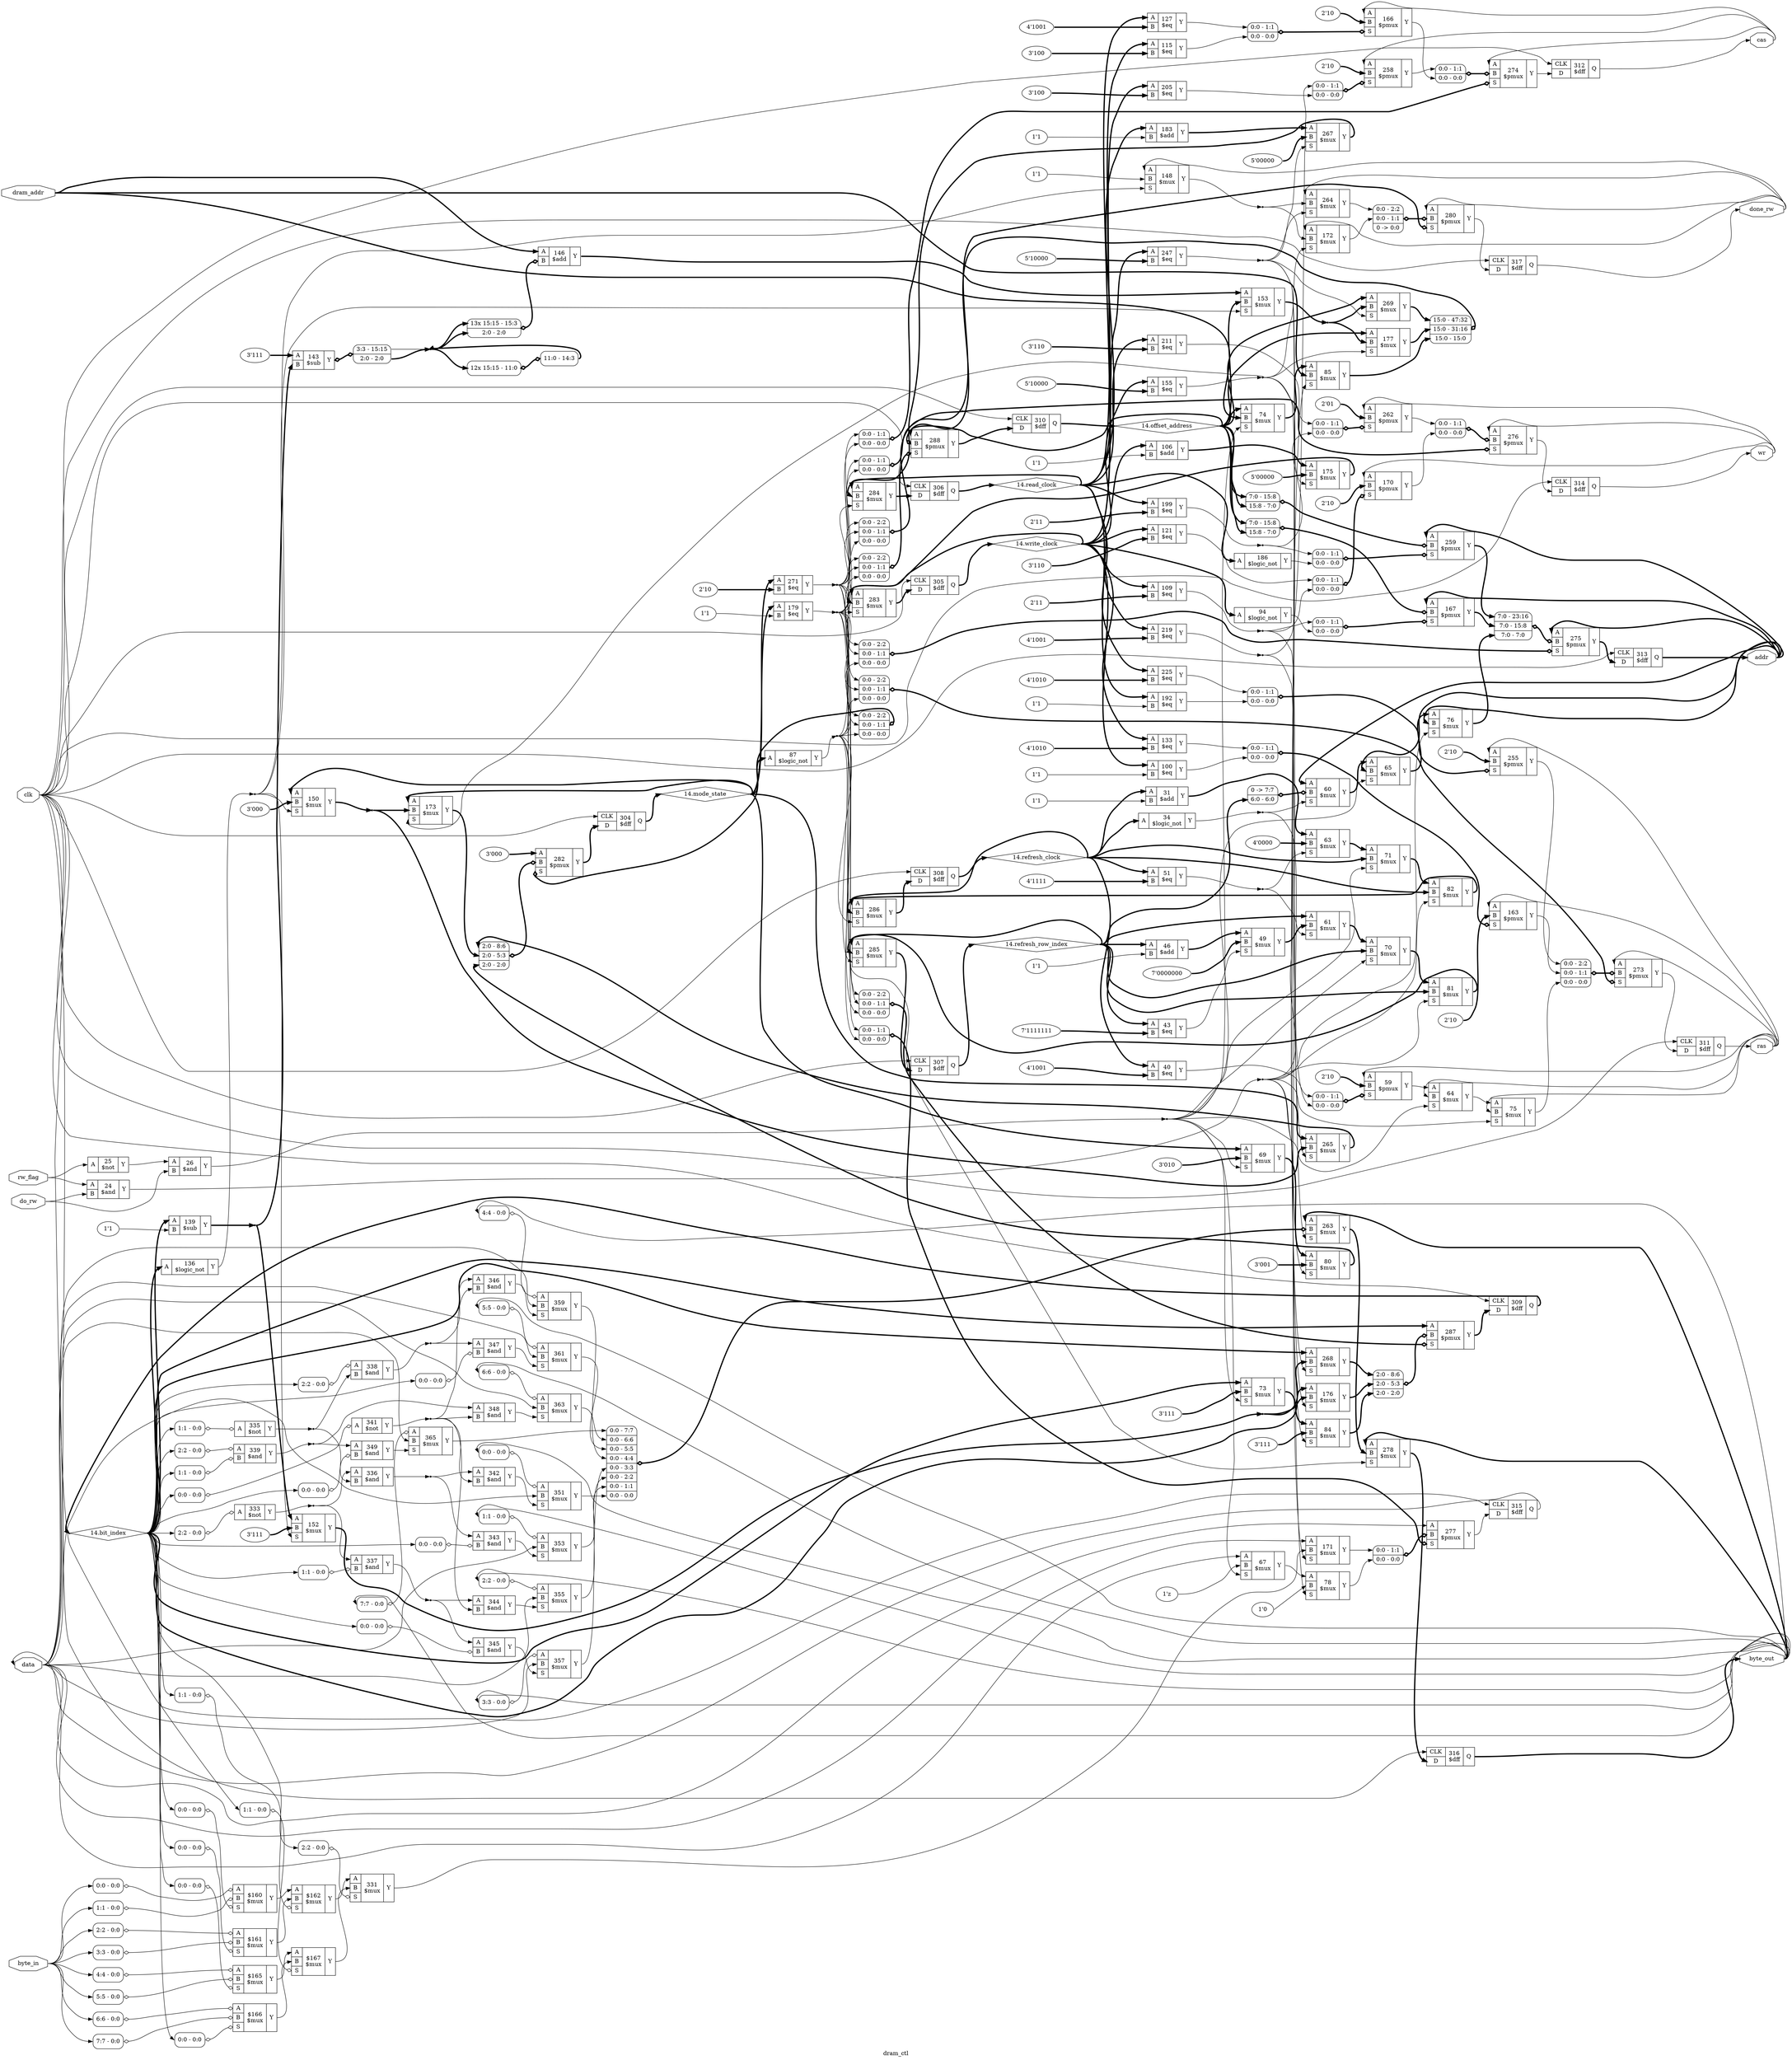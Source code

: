 digraph "dram_ctl" {
label="dram_ctl";
rankdir="LR";
remincross=true;
n124 [ shape=diamond, label="14.bit_index", color="black", fontcolor="black" ];
n125 [ shape=diamond, label="14.mode_state", color="black", fontcolor="black" ];
n126 [ shape=diamond, label="14.offset_address", color="black", fontcolor="black" ];
n127 [ shape=diamond, label="14.read_clock", color="black", fontcolor="black" ];
n128 [ shape=diamond, label="14.refresh_clock", color="black", fontcolor="black" ];
n129 [ shape=diamond, label="14.refresh_row_index", color="black", fontcolor="black" ];
n130 [ shape=diamond, label="14.write_clock", color="black", fontcolor="black" ];
n131 [ shape=octagon, label="addr", color="black", fontcolor="black" ];
n132 [ shape=octagon, label="byte_in", color="black", fontcolor="black" ];
n133 [ shape=octagon, label="byte_out", color="black", fontcolor="black" ];
n134 [ shape=octagon, label="cas", color="black", fontcolor="black" ];
n135 [ shape=octagon, label="clk", color="black", fontcolor="black" ];
n136 [ shape=octagon, label="data", color="black", fontcolor="black" ];
n137 [ shape=octagon, label="do_rw", color="black", fontcolor="black" ];
n138 [ shape=octagon, label="done_rw", color="black", fontcolor="black" ];
n139 [ shape=octagon, label="dram_addr", color="black", fontcolor="black" ];
n140 [ shape=octagon, label="ras", color="black", fontcolor="black" ];
n141 [ shape=octagon, label="rw_flag", color="black", fontcolor="black" ];
n142 [ shape=octagon, label="wr", color="black", fontcolor="black" ];
{ rank="source"; n132; n135; n136; n137; n139; n141;}
{ rank="sink"; n131; n133; n134; n138; n140; n142;}
c147 [ shape=record, label="{{<p143> A|<p144> B|<p145> S}|$160\n$mux|{<p146> Y}}",  ];
x0 [ shape=record, style=rounded, label="<s0> 0:0 - 0:0 ", color="black", fontcolor="black" ];
x0:e -> c147:p143:w [arrowhead=odiamond, arrowtail=odiamond, dir=both, color="black", fontcolor="black", label=""];
x1 [ shape=record, style=rounded, label="<s0> 1:1 - 0:0 ", color="black", fontcolor="black" ];
x1:e -> c147:p144:w [arrowhead=odiamond, arrowtail=odiamond, dir=both, color="black", fontcolor="black", label=""];
x2 [ shape=record, style=rounded, label="<s0> 0:0 - 0:0 ", color="black", fontcolor="black" ];
x2:e -> c147:p145:w [arrowhead=odiamond, arrowtail=odiamond, dir=both, color="black", fontcolor="black", label=""];
c148 [ shape=record, label="{{<p143> A|<p144> B|<p145> S}|$165\n$mux|{<p146> Y}}",  ];
x3 [ shape=record, style=rounded, label="<s0> 4:4 - 0:0 ", color="black", fontcolor="black" ];
x3:e -> c148:p143:w [arrowhead=odiamond, arrowtail=odiamond, dir=both, color="black", fontcolor="black", label=""];
x4 [ shape=record, style=rounded, label="<s0> 5:5 - 0:0 ", color="black", fontcolor="black" ];
x4:e -> c148:p144:w [arrowhead=odiamond, arrowtail=odiamond, dir=both, color="black", fontcolor="black", label=""];
x5 [ shape=record, style=rounded, label="<s0> 0:0 - 0:0 ", color="black", fontcolor="black" ];
x5:e -> c148:p145:w [arrowhead=odiamond, arrowtail=odiamond, dir=both, color="black", fontcolor="black", label=""];
c149 [ shape=record, label="{{<p143> A|<p144> B|<p145> S}|$161\n$mux|{<p146> Y}}",  ];
x6 [ shape=record, style=rounded, label="<s0> 2:2 - 0:0 ", color="black", fontcolor="black" ];
x6:e -> c149:p143:w [arrowhead=odiamond, arrowtail=odiamond, dir=both, color="black", fontcolor="black", label=""];
x7 [ shape=record, style=rounded, label="<s0> 3:3 - 0:0 ", color="black", fontcolor="black" ];
x7:e -> c149:p144:w [arrowhead=odiamond, arrowtail=odiamond, dir=both, color="black", fontcolor="black", label=""];
x8 [ shape=record, style=rounded, label="<s0> 0:0 - 0:0 ", color="black", fontcolor="black" ];
x8:e -> c149:p145:w [arrowhead=odiamond, arrowtail=odiamond, dir=both, color="black", fontcolor="black", label=""];
c150 [ shape=record, label="{{<p143> A|<p144> B|<p145> S}|$166\n$mux|{<p146> Y}}",  ];
x9 [ shape=record, style=rounded, label="<s0> 6:6 - 0:0 ", color="black", fontcolor="black" ];
x9:e -> c150:p143:w [arrowhead=odiamond, arrowtail=odiamond, dir=both, color="black", fontcolor="black", label=""];
x10 [ shape=record, style=rounded, label="<s0> 7:7 - 0:0 ", color="black", fontcolor="black" ];
x10:e -> c150:p144:w [arrowhead=odiamond, arrowtail=odiamond, dir=both, color="black", fontcolor="black", label=""];
x11 [ shape=record, style=rounded, label="<s0> 0:0 - 0:0 ", color="black", fontcolor="black" ];
x11:e -> c150:p145:w [arrowhead=odiamond, arrowtail=odiamond, dir=both, color="black", fontcolor="black", label=""];
c151 [ shape=record, label="{{<p143> A|<p144> B|<p145> S}|$162\n$mux|{<p146> Y}}",  ];
x12 [ shape=record, style=rounded, label="<s0> 1:1 - 0:0 ", color="black", fontcolor="black" ];
x12:e -> c151:p145:w [arrowhead=odiamond, arrowtail=odiamond, dir=both, color="black", fontcolor="black", label=""];
c152 [ shape=record, label="{{<p143> A|<p144> B|<p145> S}|$167\n$mux|{<p146> Y}}",  ];
x13 [ shape=record, style=rounded, label="<s0> 1:1 - 0:0 ", color="black", fontcolor="black" ];
x13:e -> c152:p145:w [arrowhead=odiamond, arrowtail=odiamond, dir=both, color="black", fontcolor="black", label=""];
v14 [ label="1'1" ];
c153 [ shape=record, label="{{<p143> A|<p144> B}|100\n$eq|{<p146> Y}}",  ];
v15 [ label="1'1" ];
c154 [ shape=record, label="{{<p143> A|<p144> B}|106\n$add|{<p146> Y}}",  ];
v16 [ label="2'11" ];
c155 [ shape=record, label="{{<p143> A|<p144> B}|109\n$eq|{<p146> Y}}",  ];
v17 [ label="3'100" ];
c156 [ shape=record, label="{{<p143> A|<p144> B}|115\n$eq|{<p146> Y}}",  ];
v18 [ label="3'110" ];
c157 [ shape=record, label="{{<p143> A|<p144> B}|121\n$eq|{<p146> Y}}",  ];
v19 [ label="4'1001" ];
c158 [ shape=record, label="{{<p143> A|<p144> B}|127\n$eq|{<p146> Y}}",  ];
v20 [ label="4'1010" ];
c159 [ shape=record, label="{{<p143> A|<p144> B}|133\n$eq|{<p146> Y}}",  ];
c160 [ shape=record, label="{{<p143> A}|136\n$logic_not|{<p146> Y}}",  ];
v21 [ label="1'1" ];
c161 [ shape=record, label="{{<p143> A|<p144> B}|139\n$sub|{<p146> Y}}",  ];
v22 [ label="3'111" ];
c162 [ shape=record, label="{{<p143> A|<p144> B}|143\n$sub|{<p146> Y}}",  ];
x23 [ shape=record, style=rounded, label="<s1> 3:3 - 15:15 |<s0> 2:0 - 2:0 ", color="black", fontcolor="black" ];
c162:p146:e -> x23:w [arrowhead=odiamond, arrowtail=odiamond, dir=both, color="black", fontcolor="black", style="setlinewidth(3)", label=""];
c163 [ shape=record, label="{{<p143> A|<p144> B}|146\n$add|{<p146> Y}}",  ];
x24 [ shape=record, style=rounded, label="<s13> 13x 15:15 - 15:3 |<s0> 2:0 - 2:0 ", color="black", fontcolor="black" ];
x24:e -> c163:p144:w [arrowhead=odiamond, arrowtail=odiamond, dir=both, color="black", fontcolor="black", style="setlinewidth(3)", label=""];
v25 [ label="1'1" ];
c164 [ shape=record, label="{{<p143> A|<p144> B|<p145> S}|148\n$mux|{<p146> Y}}",  ];
v26 [ label="3'000" ];
c165 [ shape=record, label="{{<p143> A|<p144> B|<p145> S}|150\n$mux|{<p146> Y}}",  ];
v27 [ label="3'111" ];
c166 [ shape=record, label="{{<p143> A|<p144> B|<p145> S}|152\n$mux|{<p146> Y}}",  ];
c167 [ shape=record, label="{{<p143> A|<p144> B|<p145> S}|153\n$mux|{<p146> Y}}",  ];
v28 [ label="5'10000" ];
c168 [ shape=record, label="{{<p143> A|<p144> B}|155\n$eq|{<p146> Y}}",  ];
v29 [ label="2'10" ];
c169 [ shape=record, label="{{<p143> A|<p144> B|<p145> S}|163\n$pmux|{<p146> Y}}",  ];
x30 [ shape=record, style=rounded, label="<s1> 0:0 - 1:1 |<s0> 0:0 - 0:0 ", color="black", fontcolor="black" ];
x30:e -> c169:p145:w [arrowhead=odiamond, arrowtail=odiamond, dir=both, color="black", fontcolor="black", style="setlinewidth(3)", label=""];
v31 [ label="2'10" ];
c170 [ shape=record, label="{{<p143> A|<p144> B|<p145> S}|166\n$pmux|{<p146> Y}}",  ];
x32 [ shape=record, style=rounded, label="<s1> 0:0 - 1:1 |<s0> 0:0 - 0:0 ", color="black", fontcolor="black" ];
x32:e -> c170:p145:w [arrowhead=odiamond, arrowtail=odiamond, dir=both, color="black", fontcolor="black", style="setlinewidth(3)", label=""];
c171 [ shape=record, label="{{<p143> A|<p144> B|<p145> S}|167\n$pmux|{<p146> Y}}",  ];
x33 [ shape=record, style=rounded, label="<s1> 7:0 - 15:8 |<s0> 15:8 - 7:0 ", color="black", fontcolor="black" ];
x33:e -> c171:p144:w [arrowhead=odiamond, arrowtail=odiamond, dir=both, color="black", fontcolor="black", style="setlinewidth(3)", label=""];
x34 [ shape=record, style=rounded, label="<s1> 0:0 - 1:1 |<s0> 0:0 - 0:0 ", color="black", fontcolor="black" ];
x34:e -> c171:p145:w [arrowhead=odiamond, arrowtail=odiamond, dir=both, color="black", fontcolor="black", style="setlinewidth(3)", label=""];
v35 [ label="2'10" ];
c172 [ shape=record, label="{{<p143> A|<p144> B|<p145> S}|170\n$pmux|{<p146> Y}}",  ];
x36 [ shape=record, style=rounded, label="<s1> 0:0 - 1:1 |<s0> 0:0 - 0:0 ", color="black", fontcolor="black" ];
x36:e -> c172:p145:w [arrowhead=odiamond, arrowtail=odiamond, dir=both, color="black", fontcolor="black", style="setlinewidth(3)", label=""];
c173 [ shape=record, label="{{<p143> A|<p144> B|<p145> S}|171\n$mux|{<p146> Y}}",  ];
c174 [ shape=record, label="{{<p143> A|<p144> B|<p145> S}|172\n$mux|{<p146> Y}}",  ];
c175 [ shape=record, label="{{<p143> A|<p144> B|<p145> S}|173\n$mux|{<p146> Y}}",  ];
v37 [ label="5'00000" ];
c176 [ shape=record, label="{{<p143> A|<p144> B|<p145> S}|175\n$mux|{<p146> Y}}",  ];
c177 [ shape=record, label="{{<p143> A|<p144> B|<p145> S}|176\n$mux|{<p146> Y}}",  ];
c178 [ shape=record, label="{{<p143> A|<p144> B|<p145> S}|177\n$mux|{<p146> Y}}",  ];
v38 [ label="1'1" ];
c179 [ shape=record, label="{{<p143> A|<p144> B}|179\n$eq|{<p146> Y}}",  ];
v39 [ label="1'1" ];
c180 [ shape=record, label="{{<p143> A|<p144> B}|183\n$add|{<p146> Y}}",  ];
c181 [ shape=record, label="{{<p143> A}|186\n$logic_not|{<p146> Y}}",  ];
v40 [ label="1'1" ];
c182 [ shape=record, label="{{<p143> A|<p144> B}|192\n$eq|{<p146> Y}}",  ];
v41 [ label="2'11" ];
c183 [ shape=record, label="{{<p143> A|<p144> B}|199\n$eq|{<p146> Y}}",  ];
v42 [ label="3'100" ];
c184 [ shape=record, label="{{<p143> A|<p144> B}|205\n$eq|{<p146> Y}}",  ];
v43 [ label="3'110" ];
c185 [ shape=record, label="{{<p143> A|<p144> B}|211\n$eq|{<p146> Y}}",  ];
v44 [ label="4'1001" ];
c186 [ shape=record, label="{{<p143> A|<p144> B}|219\n$eq|{<p146> Y}}",  ];
v45 [ label="4'1010" ];
c187 [ shape=record, label="{{<p143> A|<p144> B}|225\n$eq|{<p146> Y}}",  ];
c188 [ shape=record, label="{{<p143> A|<p144> B}|24\n$and|{<p146> Y}}",  ];
v46 [ label="5'10000" ];
c189 [ shape=record, label="{{<p143> A|<p144> B}|247\n$eq|{<p146> Y}}",  ];
c190 [ shape=record, label="{{<p143> A}|25\n$not|{<p146> Y}}",  ];
v47 [ label="2'10" ];
c191 [ shape=record, label="{{<p143> A|<p144> B|<p145> S}|255\n$pmux|{<p146> Y}}",  ];
x48 [ shape=record, style=rounded, label="<s1> 0:0 - 1:1 |<s0> 0:0 - 0:0 ", color="black", fontcolor="black" ];
x48:e -> c191:p145:w [arrowhead=odiamond, arrowtail=odiamond, dir=both, color="black", fontcolor="black", style="setlinewidth(3)", label=""];
v49 [ label="2'10" ];
c192 [ shape=record, label="{{<p143> A|<p144> B|<p145> S}|258\n$pmux|{<p146> Y}}",  ];
x50 [ shape=record, style=rounded, label="<s1> 0:0 - 1:1 |<s0> 0:0 - 0:0 ", color="black", fontcolor="black" ];
x50:e -> c192:p145:w [arrowhead=odiamond, arrowtail=odiamond, dir=both, color="black", fontcolor="black", style="setlinewidth(3)", label=""];
c193 [ shape=record, label="{{<p143> A|<p144> B|<p145> S}|259\n$pmux|{<p146> Y}}",  ];
x51 [ shape=record, style=rounded, label="<s1> 7:0 - 15:8 |<s0> 15:8 - 7:0 ", color="black", fontcolor="black" ];
x51:e -> c193:p144:w [arrowhead=odiamond, arrowtail=odiamond, dir=both, color="black", fontcolor="black", style="setlinewidth(3)", label=""];
x52 [ shape=record, style=rounded, label="<s1> 0:0 - 1:1 |<s0> 0:0 - 0:0 ", color="black", fontcolor="black" ];
x52:e -> c193:p145:w [arrowhead=odiamond, arrowtail=odiamond, dir=both, color="black", fontcolor="black", style="setlinewidth(3)", label=""];
c194 [ shape=record, label="{{<p143> A|<p144> B}|26\n$and|{<p146> Y}}",  ];
v53 [ label="2'01" ];
c195 [ shape=record, label="{{<p143> A|<p144> B|<p145> S}|262\n$pmux|{<p146> Y}}",  ];
x54 [ shape=record, style=rounded, label="<s1> 0:0 - 1:1 |<s0> 0:0 - 0:0 ", color="black", fontcolor="black" ];
x54:e -> c195:p145:w [arrowhead=odiamond, arrowtail=odiamond, dir=both, color="black", fontcolor="black", style="setlinewidth(3)", label=""];
c196 [ shape=record, label="{{<p143> A|<p144> B|<p145> S}|263\n$mux|{<p146> Y}}",  ];
x55 [ shape=record, style=rounded, label="<s7> 0:0 - 7:7 |<s6> 0:0 - 6:6 |<s5> 0:0 - 5:5 |<s4> 0:0 - 4:4 |<s3> 0:0 - 3:3 |<s2> 0:0 - 2:2 |<s1> 0:0 - 1:1 |<s0> 0:0 - 0:0 ", color="black", fontcolor="black" ];
x55:e -> c196:p144:w [arrowhead=odiamond, arrowtail=odiamond, dir=both, color="black", fontcolor="black", style="setlinewidth(3)", label=""];
c197 [ shape=record, label="{{<p143> A|<p144> B|<p145> S}|264\n$mux|{<p146> Y}}",  ];
c198 [ shape=record, label="{{<p143> A|<p144> B|<p145> S}|265\n$mux|{<p146> Y}}",  ];
v56 [ label="5'00000" ];
c199 [ shape=record, label="{{<p143> A|<p144> B|<p145> S}|267\n$mux|{<p146> Y}}",  ];
c200 [ shape=record, label="{{<p143> A|<p144> B|<p145> S}|268\n$mux|{<p146> Y}}",  ];
c201 [ shape=record, label="{{<p143> A|<p144> B|<p145> S}|269\n$mux|{<p146> Y}}",  ];
v57 [ label="2'10" ];
c202 [ shape=record, label="{{<p143> A|<p144> B}|271\n$eq|{<p146> Y}}",  ];
c203 [ shape=record, label="{{<p143> A|<p144> B|<p145> S}|273\n$pmux|{<p146> Y}}",  ];
x58 [ shape=record, style=rounded, label="<s2> 0:0 - 2:2 |<s1> 0:0 - 1:1 |<s0> 0:0 - 0:0 ", color="black", fontcolor="black" ];
x58:e -> c203:p144:w [arrowhead=odiamond, arrowtail=odiamond, dir=both, color="black", fontcolor="black", style="setlinewidth(3)", label=""];
x59 [ shape=record, style=rounded, label="<s2> 0:0 - 2:2 |<s1> 0:0 - 1:1 |<s0> 0:0 - 0:0 ", color="black", fontcolor="black" ];
x59:e -> c203:p145:w [arrowhead=odiamond, arrowtail=odiamond, dir=both, color="black", fontcolor="black", style="setlinewidth(3)", label=""];
c204 [ shape=record, label="{{<p143> A|<p144> B|<p145> S}|274\n$pmux|{<p146> Y}}",  ];
x60 [ shape=record, style=rounded, label="<s1> 0:0 - 1:1 |<s0> 0:0 - 0:0 ", color="black", fontcolor="black" ];
x60:e -> c204:p144:w [arrowhead=odiamond, arrowtail=odiamond, dir=both, color="black", fontcolor="black", style="setlinewidth(3)", label=""];
x61 [ shape=record, style=rounded, label="<s1> 0:0 - 1:1 |<s0> 0:0 - 0:0 ", color="black", fontcolor="black" ];
x61:e -> c204:p145:w [arrowhead=odiamond, arrowtail=odiamond, dir=both, color="black", fontcolor="black", style="setlinewidth(3)", label=""];
c205 [ shape=record, label="{{<p143> A|<p144> B|<p145> S}|275\n$pmux|{<p146> Y}}",  ];
x62 [ shape=record, style=rounded, label="<s2> 7:0 - 23:16 |<s1> 7:0 - 15:8 |<s0> 7:0 - 7:0 ", color="black", fontcolor="black" ];
x62:e -> c205:p144:w [arrowhead=odiamond, arrowtail=odiamond, dir=both, color="black", fontcolor="black", style="setlinewidth(3)", label=""];
x63 [ shape=record, style=rounded, label="<s2> 0:0 - 2:2 |<s1> 0:0 - 1:1 |<s0> 0:0 - 0:0 ", color="black", fontcolor="black" ];
x63:e -> c205:p145:w [arrowhead=odiamond, arrowtail=odiamond, dir=both, color="black", fontcolor="black", style="setlinewidth(3)", label=""];
c206 [ shape=record, label="{{<p143> A|<p144> B|<p145> S}|276\n$pmux|{<p146> Y}}",  ];
x64 [ shape=record, style=rounded, label="<s1> 0:0 - 1:1 |<s0> 0:0 - 0:0 ", color="black", fontcolor="black" ];
x64:e -> c206:p144:w [arrowhead=odiamond, arrowtail=odiamond, dir=both, color="black", fontcolor="black", style="setlinewidth(3)", label=""];
x65 [ shape=record, style=rounded, label="<s1> 0:0 - 1:1 |<s0> 0:0 - 0:0 ", color="black", fontcolor="black" ];
x65:e -> c206:p145:w [arrowhead=odiamond, arrowtail=odiamond, dir=both, color="black", fontcolor="black", style="setlinewidth(3)", label=""];
c207 [ shape=record, label="{{<p143> A|<p144> B|<p145> S}|277\n$pmux|{<p146> Y}}",  ];
x66 [ shape=record, style=rounded, label="<s1> 0:0 - 1:1 |<s0> 0:0 - 0:0 ", color="black", fontcolor="black" ];
x66:e -> c207:p144:w [arrowhead=odiamond, arrowtail=odiamond, dir=both, color="black", fontcolor="black", style="setlinewidth(3)", label=""];
x67 [ shape=record, style=rounded, label="<s1> 0:0 - 1:1 |<s0> 0:0 - 0:0 ", color="black", fontcolor="black" ];
x67:e -> c207:p145:w [arrowhead=odiamond, arrowtail=odiamond, dir=both, color="black", fontcolor="black", style="setlinewidth(3)", label=""];
c208 [ shape=record, label="{{<p143> A|<p144> B|<p145> S}|278\n$mux|{<p146> Y}}",  ];
c209 [ shape=record, label="{{<p143> A|<p144> B|<p145> S}|280\n$pmux|{<p146> Y}}",  ];
x68 [ shape=record, style=rounded, label="<s2> 0:0 - 2:2 |<s1> 0:0 - 1:1 |0 -&gt; 0:0 ", color="black", fontcolor="black" ];
x68:e -> c209:p144:w [arrowhead=odiamond, arrowtail=odiamond, dir=both, color="black", fontcolor="black", style="setlinewidth(3)", label=""];
x69 [ shape=record, style=rounded, label="<s2> 0:0 - 2:2 |<s1> 0:0 - 1:1 |<s0> 0:0 - 0:0 ", color="black", fontcolor="black" ];
x69:e -> c209:p145:w [arrowhead=odiamond, arrowtail=odiamond, dir=both, color="black", fontcolor="black", style="setlinewidth(3)", label=""];
v70 [ label="3'000" ];
c210 [ shape=record, label="{{<p143> A|<p144> B|<p145> S}|282\n$pmux|{<p146> Y}}",  ];
x71 [ shape=record, style=rounded, label="<s2> 2:0 - 8:6 |<s1> 2:0 - 5:3 |<s0> 2:0 - 2:0 ", color="black", fontcolor="black" ];
x71:e -> c210:p144:w [arrowhead=odiamond, arrowtail=odiamond, dir=both, color="black", fontcolor="black", style="setlinewidth(3)", label=""];
x72 [ shape=record, style=rounded, label="<s2> 0:0 - 2:2 |<s1> 0:0 - 1:1 |<s0> 0:0 - 0:0 ", color="black", fontcolor="black" ];
x72:e -> c210:p145:w [arrowhead=odiamond, arrowtail=odiamond, dir=both, color="black", fontcolor="black", style="setlinewidth(3)", label=""];
c211 [ shape=record, label="{{<p143> A|<p144> B|<p145> S}|283\n$mux|{<p146> Y}}",  ];
c212 [ shape=record, label="{{<p143> A|<p144> B|<p145> S}|284\n$mux|{<p146> Y}}",  ];
c213 [ shape=record, label="{{<p143> A|<p144> B|<p145> S}|285\n$mux|{<p146> Y}}",  ];
c214 [ shape=record, label="{{<p143> A|<p144> B|<p145> S}|286\n$mux|{<p146> Y}}",  ];
c215 [ shape=record, label="{{<p143> A|<p144> B|<p145> S}|287\n$pmux|{<p146> Y}}",  ];
x73 [ shape=record, style=rounded, label="<s2> 2:0 - 8:6 |<s1> 2:0 - 5:3 |<s0> 2:0 - 2:0 ", color="black", fontcolor="black" ];
x73:e -> c215:p144:w [arrowhead=odiamond, arrowtail=odiamond, dir=both, color="black", fontcolor="black", style="setlinewidth(3)", label=""];
x74 [ shape=record, style=rounded, label="<s2> 0:0 - 2:2 |<s1> 0:0 - 1:1 |<s0> 0:0 - 0:0 ", color="black", fontcolor="black" ];
x74:e -> c215:p145:w [arrowhead=odiamond, arrowtail=odiamond, dir=both, color="black", fontcolor="black", style="setlinewidth(3)", label=""];
c216 [ shape=record, label="{{<p143> A|<p144> B|<p145> S}|288\n$pmux|{<p146> Y}}",  ];
x75 [ shape=record, style=rounded, label="<s2> 15:0 - 47:32 |<s1> 15:0 - 31:16 |<s0> 15:0 - 15:0 ", color="black", fontcolor="black" ];
x75:e -> c216:p144:w [arrowhead=odiamond, arrowtail=odiamond, dir=both, color="black", fontcolor="black", style="setlinewidth(3)", label=""];
x76 [ shape=record, style=rounded, label="<s2> 0:0 - 2:2 |<s1> 0:0 - 1:1 |<s0> 0:0 - 0:0 ", color="black", fontcolor="black" ];
x76:e -> c216:p145:w [arrowhead=odiamond, arrowtail=odiamond, dir=both, color="black", fontcolor="black", style="setlinewidth(3)", label=""];
c220 [ shape=record, label="{{<p217> CLK|<p218> D}|304\n$dff|{<p219> Q}}",  ];
c221 [ shape=record, label="{{<p217> CLK|<p218> D}|305\n$dff|{<p219> Q}}",  ];
c222 [ shape=record, label="{{<p217> CLK|<p218> D}|306\n$dff|{<p219> Q}}",  ];
c223 [ shape=record, label="{{<p217> CLK|<p218> D}|307\n$dff|{<p219> Q}}",  ];
c224 [ shape=record, label="{{<p217> CLK|<p218> D}|308\n$dff|{<p219> Q}}",  ];
c225 [ shape=record, label="{{<p217> CLK|<p218> D}|309\n$dff|{<p219> Q}}",  ];
v77 [ label="1'1" ];
c226 [ shape=record, label="{{<p143> A|<p144> B}|31\n$add|{<p146> Y}}",  ];
c227 [ shape=record, label="{{<p217> CLK|<p218> D}|310\n$dff|{<p219> Q}}",  ];
c228 [ shape=record, label="{{<p217> CLK|<p218> D}|311\n$dff|{<p219> Q}}",  ];
c229 [ shape=record, label="{{<p217> CLK|<p218> D}|312\n$dff|{<p219> Q}}",  ];
c230 [ shape=record, label="{{<p217> CLK|<p218> D}|313\n$dff|{<p219> Q}}",  ];
c231 [ shape=record, label="{{<p217> CLK|<p218> D}|314\n$dff|{<p219> Q}}",  ];
c232 [ shape=record, label="{{<p217> CLK|<p218> D}|315\n$dff|{<p219> Q}}",  ];
c233 [ shape=record, label="{{<p217> CLK|<p218> D}|316\n$dff|{<p219> Q}}",  ];
c234 [ shape=record, label="{{<p217> CLK|<p218> D}|317\n$dff|{<p219> Q}}",  ];
c235 [ shape=record, label="{{<p143> A|<p144> B|<p145> S}|331\n$mux|{<p146> Y}}",  ];
x78 [ shape=record, style=rounded, label="<s0> 2:2 - 0:0 ", color="black", fontcolor="black" ];
x78:e -> c235:p145:w [arrowhead=odiamond, arrowtail=odiamond, dir=both, color="black", fontcolor="black", label=""];
c236 [ shape=record, label="{{<p143> A}|333\n$not|{<p146> Y}}",  ];
x79 [ shape=record, style=rounded, label="<s0> 2:2 - 0:0 ", color="black", fontcolor="black" ];
x79:e -> c236:p143:w [arrowhead=odiamond, arrowtail=odiamond, dir=both, color="black", fontcolor="black", label=""];
c237 [ shape=record, label="{{<p143> A}|335\n$not|{<p146> Y}}",  ];
x80 [ shape=record, style=rounded, label="<s0> 1:1 - 0:0 ", color="black", fontcolor="black" ];
x80:e -> c237:p143:w [arrowhead=odiamond, arrowtail=odiamond, dir=both, color="black", fontcolor="black", label=""];
c238 [ shape=record, label="{{<p143> A|<p144> B}|336\n$and|{<p146> Y}}",  ];
c239 [ shape=record, label="{{<p143> A|<p144> B}|337\n$and|{<p146> Y}}",  ];
x81 [ shape=record, style=rounded, label="<s0> 1:1 - 0:0 ", color="black", fontcolor="black" ];
x81:e -> c239:p144:w [arrowhead=odiamond, arrowtail=odiamond, dir=both, color="black", fontcolor="black", label=""];
c240 [ shape=record, label="{{<p143> A|<p144> B}|338\n$and|{<p146> Y}}",  ];
x82 [ shape=record, style=rounded, label="<s0> 2:2 - 0:0 ", color="black", fontcolor="black" ];
x82:e -> c240:p143:w [arrowhead=odiamond, arrowtail=odiamond, dir=both, color="black", fontcolor="black", label=""];
c241 [ shape=record, label="{{<p143> A|<p144> B}|339\n$and|{<p146> Y}}",  ];
x83 [ shape=record, style=rounded, label="<s0> 2:2 - 0:0 ", color="black", fontcolor="black" ];
x83:e -> c241:p143:w [arrowhead=odiamond, arrowtail=odiamond, dir=both, color="black", fontcolor="black", label=""];
x84 [ shape=record, style=rounded, label="<s0> 1:1 - 0:0 ", color="black", fontcolor="black" ];
x84:e -> c241:p144:w [arrowhead=odiamond, arrowtail=odiamond, dir=both, color="black", fontcolor="black", label=""];
c242 [ shape=record, label="{{<p143> A}|34\n$logic_not|{<p146> Y}}",  ];
c243 [ shape=record, label="{{<p143> A}|341\n$not|{<p146> Y}}",  ];
x85 [ shape=record, style=rounded, label="<s0> 0:0 - 0:0 ", color="black", fontcolor="black" ];
x85:e -> c243:p143:w [arrowhead=odiamond, arrowtail=odiamond, dir=both, color="black", fontcolor="black", label=""];
c244 [ shape=record, label="{{<p143> A|<p144> B}|342\n$and|{<p146> Y}}",  ];
c245 [ shape=record, label="{{<p143> A|<p144> B}|343\n$and|{<p146> Y}}",  ];
x86 [ shape=record, style=rounded, label="<s0> 0:0 - 0:0 ", color="black", fontcolor="black" ];
x86:e -> c245:p144:w [arrowhead=odiamond, arrowtail=odiamond, dir=both, color="black", fontcolor="black", label=""];
c246 [ shape=record, label="{{<p143> A|<p144> B}|344\n$and|{<p146> Y}}",  ];
c247 [ shape=record, label="{{<p143> A|<p144> B}|345\n$and|{<p146> Y}}",  ];
x87 [ shape=record, style=rounded, label="<s0> 0:0 - 0:0 ", color="black", fontcolor="black" ];
x87:e -> c247:p144:w [arrowhead=odiamond, arrowtail=odiamond, dir=both, color="black", fontcolor="black", label=""];
c248 [ shape=record, label="{{<p143> A|<p144> B}|346\n$and|{<p146> Y}}",  ];
c249 [ shape=record, label="{{<p143> A|<p144> B}|347\n$and|{<p146> Y}}",  ];
x88 [ shape=record, style=rounded, label="<s0> 0:0 - 0:0 ", color="black", fontcolor="black" ];
x88:e -> c249:p144:w [arrowhead=odiamond, arrowtail=odiamond, dir=both, color="black", fontcolor="black", label=""];
c250 [ shape=record, label="{{<p143> A|<p144> B}|348\n$and|{<p146> Y}}",  ];
c251 [ shape=record, label="{{<p143> A|<p144> B}|349\n$and|{<p146> Y}}",  ];
x89 [ shape=record, style=rounded, label="<s0> 0:0 - 0:0 ", color="black", fontcolor="black" ];
x89:e -> c251:p144:w [arrowhead=odiamond, arrowtail=odiamond, dir=both, color="black", fontcolor="black", label=""];
c252 [ shape=record, label="{{<p143> A|<p144> B|<p145> S}|351\n$mux|{<p146> Y}}",  ];
x90 [ shape=record, style=rounded, label="<s0> 0:0 - 0:0 ", color="black", fontcolor="black" ];
x90:e -> c252:p143:w [arrowhead=odiamond, arrowtail=odiamond, dir=both, color="black", fontcolor="black", label=""];
c253 [ shape=record, label="{{<p143> A|<p144> B|<p145> S}|353\n$mux|{<p146> Y}}",  ];
x91 [ shape=record, style=rounded, label="<s0> 1:1 - 0:0 ", color="black", fontcolor="black" ];
x91:e -> c253:p143:w [arrowhead=odiamond, arrowtail=odiamond, dir=both, color="black", fontcolor="black", label=""];
c254 [ shape=record, label="{{<p143> A|<p144> B|<p145> S}|355\n$mux|{<p146> Y}}",  ];
x92 [ shape=record, style=rounded, label="<s0> 2:2 - 0:0 ", color="black", fontcolor="black" ];
x92:e -> c254:p143:w [arrowhead=odiamond, arrowtail=odiamond, dir=both, color="black", fontcolor="black", label=""];
c255 [ shape=record, label="{{<p143> A|<p144> B|<p145> S}|357\n$mux|{<p146> Y}}",  ];
x93 [ shape=record, style=rounded, label="<s0> 3:3 - 0:0 ", color="black", fontcolor="black" ];
x93:e -> c255:p143:w [arrowhead=odiamond, arrowtail=odiamond, dir=both, color="black", fontcolor="black", label=""];
c256 [ shape=record, label="{{<p143> A|<p144> B|<p145> S}|359\n$mux|{<p146> Y}}",  ];
x94 [ shape=record, style=rounded, label="<s0> 4:4 - 0:0 ", color="black", fontcolor="black" ];
x94:e -> c256:p143:w [arrowhead=odiamond, arrowtail=odiamond, dir=both, color="black", fontcolor="black", label=""];
c257 [ shape=record, label="{{<p143> A|<p144> B|<p145> S}|361\n$mux|{<p146> Y}}",  ];
x95 [ shape=record, style=rounded, label="<s0> 5:5 - 0:0 ", color="black", fontcolor="black" ];
x95:e -> c257:p143:w [arrowhead=odiamond, arrowtail=odiamond, dir=both, color="black", fontcolor="black", label=""];
c258 [ shape=record, label="{{<p143> A|<p144> B|<p145> S}|363\n$mux|{<p146> Y}}",  ];
x96 [ shape=record, style=rounded, label="<s0> 6:6 - 0:0 ", color="black", fontcolor="black" ];
x96:e -> c258:p143:w [arrowhead=odiamond, arrowtail=odiamond, dir=both, color="black", fontcolor="black", label=""];
c259 [ shape=record, label="{{<p143> A|<p144> B|<p145> S}|365\n$mux|{<p146> Y}}",  ];
x97 [ shape=record, style=rounded, label="<s0> 7:7 - 0:0 ", color="black", fontcolor="black" ];
x97:e -> c259:p143:w [arrowhead=odiamond, arrowtail=odiamond, dir=both, color="black", fontcolor="black", label=""];
v98 [ label="4'1001" ];
c260 [ shape=record, label="{{<p143> A|<p144> B}|40\n$eq|{<p146> Y}}",  ];
v99 [ label="7'1111111" ];
c261 [ shape=record, label="{{<p143> A|<p144> B}|43\n$eq|{<p146> Y}}",  ];
v100 [ label="1'1" ];
c262 [ shape=record, label="{{<p143> A|<p144> B}|46\n$add|{<p146> Y}}",  ];
v101 [ label="7'0000000" ];
c263 [ shape=record, label="{{<p143> A|<p144> B|<p145> S}|49\n$mux|{<p146> Y}}",  ];
v102 [ label="4'1111" ];
c264 [ shape=record, label="{{<p143> A|<p144> B}|51\n$eq|{<p146> Y}}",  ];
v103 [ label="2'10" ];
c265 [ shape=record, label="{{<p143> A|<p144> B|<p145> S}|59\n$pmux|{<p146> Y}}",  ];
x104 [ shape=record, style=rounded, label="<s1> 0:0 - 1:1 |<s0> 0:0 - 0:0 ", color="black", fontcolor="black" ];
x104:e -> c265:p145:w [arrowhead=odiamond, arrowtail=odiamond, dir=both, color="black", fontcolor="black", style="setlinewidth(3)", label=""];
c266 [ shape=record, label="{{<p143> A|<p144> B|<p145> S}|60\n$mux|{<p146> Y}}",  ];
x105 [ shape=record, style=rounded, label="0 -&gt; 7:7 |<s0> 6:0 - 6:0 ", color="black", fontcolor="black" ];
x105:e -> c266:p144:w [arrowhead=odiamond, arrowtail=odiamond, dir=both, color="black", fontcolor="black", style="setlinewidth(3)", label=""];
c267 [ shape=record, label="{{<p143> A|<p144> B|<p145> S}|61\n$mux|{<p146> Y}}",  ];
v106 [ label="4'0000" ];
c268 [ shape=record, label="{{<p143> A|<p144> B|<p145> S}|63\n$mux|{<p146> Y}}",  ];
c269 [ shape=record, label="{{<p143> A|<p144> B|<p145> S}|64\n$mux|{<p146> Y}}",  ];
c270 [ shape=record, label="{{<p143> A|<p144> B|<p145> S}|65\n$mux|{<p146> Y}}",  ];
v107 [ label="1'z" ];
c271 [ shape=record, label="{{<p143> A|<p144> B|<p145> S}|67\n$mux|{<p146> Y}}",  ];
v108 [ label="3'010" ];
c272 [ shape=record, label="{{<p143> A|<p144> B|<p145> S}|69\n$mux|{<p146> Y}}",  ];
c273 [ shape=record, label="{{<p143> A|<p144> B|<p145> S}|70\n$mux|{<p146> Y}}",  ];
c274 [ shape=record, label="{{<p143> A|<p144> B|<p145> S}|71\n$mux|{<p146> Y}}",  ];
v109 [ label="3'111" ];
c275 [ shape=record, label="{{<p143> A|<p144> B|<p145> S}|73\n$mux|{<p146> Y}}",  ];
c276 [ shape=record, label="{{<p143> A|<p144> B|<p145> S}|74\n$mux|{<p146> Y}}",  ];
c277 [ shape=record, label="{{<p143> A|<p144> B|<p145> S}|75\n$mux|{<p146> Y}}",  ];
c278 [ shape=record, label="{{<p143> A|<p144> B|<p145> S}|76\n$mux|{<p146> Y}}",  ];
v110 [ label="1'0" ];
c279 [ shape=record, label="{{<p143> A|<p144> B|<p145> S}|78\n$mux|{<p146> Y}}",  ];
v111 [ label="3'001" ];
c280 [ shape=record, label="{{<p143> A|<p144> B|<p145> S}|80\n$mux|{<p146> Y}}",  ];
c281 [ shape=record, label="{{<p143> A|<p144> B|<p145> S}|81\n$mux|{<p146> Y}}",  ];
c282 [ shape=record, label="{{<p143> A|<p144> B|<p145> S}|82\n$mux|{<p146> Y}}",  ];
v112 [ label="3'111" ];
c283 [ shape=record, label="{{<p143> A|<p144> B|<p145> S}|84\n$mux|{<p146> Y}}",  ];
c284 [ shape=record, label="{{<p143> A|<p144> B|<p145> S}|85\n$mux|{<p146> Y}}",  ];
c285 [ shape=record, label="{{<p143> A}|87\n$logic_not|{<p146> Y}}",  ];
c286 [ shape=record, label="{{<p143> A}|94\n$logic_not|{<p146> Y}}",  ];
x113 [ shape=record, style=rounded, label="<s11> 12x 15:15 - 11:0 ", color="black", fontcolor="black" ];
x114 [ shape=record, style=rounded, label="<s0> 11:0 - 14:3 ", color="black", fontcolor="black" ];
x113:e -> x114:w [arrowhead=odiamond, arrowtail=odiamond, dir=both, color="black", fontcolor="black", style="setlinewidth(3)", label=""];
c147:p146:e -> c151:p143:w [color="black", fontcolor="black", label=""];
n10 [ shape=point ];
c202:p146:e -> n10:w [color="black", fontcolor="black", label=""];
n10:e -> c208:p145:w [color="black", fontcolor="black", label=""];
n10:e -> c212:p145:w [color="black", fontcolor="black", label=""];
n10:e -> x59:s2:w [color="black", fontcolor="black", label=""];
n10:e -> x61:s1:w [color="black", fontcolor="black", label=""];
n10:e -> x63:s2:w [color="black", fontcolor="black", label=""];
n10:e -> x65:s1:w [color="black", fontcolor="black", label=""];
n10:e -> x69:s2:w [color="black", fontcolor="black", label=""];
n10:e -> x72:s2:w [color="black", fontcolor="black", label=""];
n10:e -> x74:s2:w [color="black", fontcolor="black", label=""];
n10:e -> x76:s2:w [color="black", fontcolor="black", label=""];
c175:p146:e -> x71:s1:w [color="black", fontcolor="black", style="setlinewidth(3)", label=""];
c176:p146:e -> c211:p144:w [color="black", fontcolor="black", style="setlinewidth(3)", label=""];
c177:p146:e -> x73:s1:w [color="black", fontcolor="black", style="setlinewidth(3)", label=""];
c178:p146:e -> x75:s1:w [color="black", fontcolor="black", style="setlinewidth(3)", label=""];
n104 [ shape=point ];
c179:p146:e -> n104:w [color="black", fontcolor="black", label=""];
n104:e -> c211:p145:w [color="black", fontcolor="black", label=""];
n104:e -> x59:s1:w [color="black", fontcolor="black", label=""];
n104:e -> x61:s0:w [color="black", fontcolor="black", label=""];
n104:e -> x63:s1:w [color="black", fontcolor="black", label=""];
n104:e -> x65:s0:w [color="black", fontcolor="black", label=""];
n104:e -> x67:s1:w [color="black", fontcolor="black", label=""];
n104:e -> x69:s1:w [color="black", fontcolor="black", label=""];
n104:e -> x72:s1:w [color="black", fontcolor="black", label=""];
n104:e -> x74:s1:w [color="black", fontcolor="black", label=""];
n104:e -> x76:s1:w [color="black", fontcolor="black", label=""];
c180:p146:e -> c199:p143:w [color="black", fontcolor="black", style="setlinewidth(3)", label=""];
c260:p146:e -> x104:s1:w [color="black", fontcolor="black", label=""];
c181:p146:e -> x52:s0:w [color="black", fontcolor="black", label=""];
c182:p146:e -> x48:s0:w [color="black", fontcolor="black", label=""];
n109 [ shape=point ];
c183:p146:e -> n109:w [color="black", fontcolor="black", label=""];
n109:e -> x52:s1:w [color="black", fontcolor="black", label=""];
n109:e -> x54:s0:w [color="black", fontcolor="black", label=""];
c203:p146:e -> c228:p218:w [color="black", fontcolor="black", label=""];
c184:p146:e -> x50:s0:w [color="black", fontcolor="black", label=""];
c185:p146:e -> x54:s1:w [color="black", fontcolor="black", label=""];
c261:p146:e -> c263:p145:w [color="black", fontcolor="black", label=""];
n113 [ shape=point ];
c186:p146:e -> n113:w [color="black", fontcolor="black", label=""];
n113:e -> c196:p145:w [color="black", fontcolor="black", label=""];
n113:e -> x50:s1:w [color="black", fontcolor="black", label=""];
c187:p146:e -> x48:s1:w [color="black", fontcolor="black", label=""];
c262:p146:e -> c263:p143:w [color="black", fontcolor="black", style="setlinewidth(3)", label=""];
n116 [ shape=point ];
c189:p146:e -> n116:w [color="black", fontcolor="black", label=""];
n116:e -> c197:p145:w [color="black", fontcolor="black", label=""];
n116:e -> c198:p145:w [color="black", fontcolor="black", label=""];
n116:e -> c199:p145:w [color="black", fontcolor="black", label=""];
n116:e -> c200:p145:w [color="black", fontcolor="black", label=""];
n116:e -> c201:p145:w [color="black", fontcolor="black", label=""];
c191:p146:e -> x58:s2:w [color="black", fontcolor="black", label=""];
c192:p146:e -> x60:s1:w [color="black", fontcolor="black", label=""];
c193:p146:e -> x62:s2:w [color="black", fontcolor="black", style="setlinewidth(3)", label=""];
c204:p146:e -> c229:p218:w [color="black", fontcolor="black", label=""];
c195:p146:e -> x64:s1:w [color="black", fontcolor="black", label=""];
c196:p146:e -> c208:p144:w [color="black", fontcolor="black", style="setlinewidth(3)", label=""];
c197:p146:e -> x68:s2:w [color="black", fontcolor="black", label=""];
c198:p146:e -> x71:s2:w [color="black", fontcolor="black", style="setlinewidth(3)", label=""];
c225:p219:e -> n124:w [color="black", fontcolor="black", style="setlinewidth(3)", label=""];
n124:e -> c160:p143:w [color="black", fontcolor="black", style="setlinewidth(3)", label=""];
n124:e -> c161:p143:w [color="black", fontcolor="black", style="setlinewidth(3)", label=""];
n124:e -> c177:p143:w [color="black", fontcolor="black", style="setlinewidth(3)", label=""];
n124:e -> c200:p143:w [color="black", fontcolor="black", style="setlinewidth(3)", label=""];
n124:e -> c215:p143:w [color="black", fontcolor="black", style="setlinewidth(3)", label=""];
n124:e -> c275:p143:w [color="black", fontcolor="black", style="setlinewidth(3)", label=""];
n124:e -> x11:s0:w [color="black", fontcolor="black", label=""];
n124:e -> x12:s0:w [color="black", fontcolor="black", label=""];
n124:e -> x13:s0:w [color="black", fontcolor="black", label=""];
n124:e -> x2:s0:w [color="black", fontcolor="black", label=""];
n124:e -> x5:s0:w [color="black", fontcolor="black", label=""];
n124:e -> x78:s0:w [color="black", fontcolor="black", label=""];
n124:e -> x79:s0:w [color="black", fontcolor="black", label=""];
n124:e -> x80:s0:w [color="black", fontcolor="black", label=""];
n124:e -> x81:s0:w [color="black", fontcolor="black", label=""];
n124:e -> x82:s0:w [color="black", fontcolor="black", label=""];
n124:e -> x83:s0:w [color="black", fontcolor="black", label=""];
n124:e -> x84:s0:w [color="black", fontcolor="black", label=""];
n124:e -> x85:s0:w [color="black", fontcolor="black", label=""];
n124:e -> x86:s0:w [color="black", fontcolor="black", label=""];
n124:e -> x87:s0:w [color="black", fontcolor="black", label=""];
n124:e -> x88:s0:w [color="black", fontcolor="black", label=""];
n124:e -> x89:s0:w [color="black", fontcolor="black", label=""];
n124:e -> x8:s0:w [color="black", fontcolor="black", label=""];
c220:p219:e -> n125:w [color="black", fontcolor="black", style="setlinewidth(3)", label=""];
n125:e -> c165:p143:w [color="black", fontcolor="black", style="setlinewidth(3)", label=""];
n125:e -> c175:p143:w [color="black", fontcolor="black", style="setlinewidth(3)", label=""];
n125:e -> c179:p143:w [color="black", fontcolor="black", style="setlinewidth(3)", label=""];
n125:e -> c198:p143:w [color="black", fontcolor="black", style="setlinewidth(3)", label=""];
n125:e -> c202:p143:w [color="black", fontcolor="black", style="setlinewidth(3)", label=""];
n125:e -> c272:p143:w [color="black", fontcolor="black", style="setlinewidth(3)", label=""];
n125:e -> c285:p143:w [color="black", fontcolor="black", style="setlinewidth(3)", label=""];
c227:p219:e -> n126:w [color="black", fontcolor="black", style="setlinewidth(3)", label=""];
n126:e -> c167:p144:w [color="black", fontcolor="black", style="setlinewidth(3)", label=""];
n126:e -> c178:p143:w [color="black", fontcolor="black", style="setlinewidth(3)", label=""];
n126:e -> c201:p143:w [color="black", fontcolor="black", style="setlinewidth(3)", label=""];
n126:e -> c216:p143:w [color="black", fontcolor="black", style="setlinewidth(3)", label=""];
n126:e -> c276:p143:w [color="black", fontcolor="black", style="setlinewidth(3)", label=""];
n126:e -> x33:s0:w [color="black", fontcolor="black", style="setlinewidth(3)", label=""];
n126:e -> x33:s1:w [color="black", fontcolor="black", style="setlinewidth(3)", label=""];
n126:e -> x51:s0:w [color="black", fontcolor="black", style="setlinewidth(3)", label=""];
n126:e -> x51:s1:w [color="black", fontcolor="black", style="setlinewidth(3)", label=""];
c222:p219:e -> n127:w [color="black", fontcolor="black", style="setlinewidth(3)", label=""];
n127:e -> c180:p143:w [color="black", fontcolor="black", style="setlinewidth(3)", label=""];
n127:e -> c181:p143:w [color="black", fontcolor="black", style="setlinewidth(3)", label=""];
n127:e -> c182:p143:w [color="black", fontcolor="black", style="setlinewidth(3)", label=""];
n127:e -> c183:p143:w [color="black", fontcolor="black", style="setlinewidth(3)", label=""];
n127:e -> c184:p143:w [color="black", fontcolor="black", style="setlinewidth(3)", label=""];
n127:e -> c185:p143:w [color="black", fontcolor="black", style="setlinewidth(3)", label=""];
n127:e -> c186:p143:w [color="black", fontcolor="black", style="setlinewidth(3)", label=""];
n127:e -> c187:p143:w [color="black", fontcolor="black", style="setlinewidth(3)", label=""];
n127:e -> c189:p143:w [color="black", fontcolor="black", style="setlinewidth(3)", label=""];
n127:e -> c212:p143:w [color="black", fontcolor="black", style="setlinewidth(3)", label=""];
c224:p219:e -> n128:w [color="black", fontcolor="black", style="setlinewidth(3)", label=""];
n128:e -> c214:p143:w [color="black", fontcolor="black", style="setlinewidth(3)", label=""];
n128:e -> c226:p143:w [color="black", fontcolor="black", style="setlinewidth(3)", label=""];
n128:e -> c242:p143:w [color="black", fontcolor="black", style="setlinewidth(3)", label=""];
n128:e -> c260:p143:w [color="black", fontcolor="black", style="setlinewidth(3)", label=""];
n128:e -> c264:p143:w [color="black", fontcolor="black", style="setlinewidth(3)", label=""];
n128:e -> c274:p144:w [color="black", fontcolor="black", style="setlinewidth(3)", label=""];
n128:e -> c282:p144:w [color="black", fontcolor="black", style="setlinewidth(3)", label=""];
c223:p219:e -> n129:w [color="black", fontcolor="black", style="setlinewidth(3)", label=""];
n129:e -> c213:p143:w [color="black", fontcolor="black", style="setlinewidth(3)", label=""];
n129:e -> c261:p143:w [color="black", fontcolor="black", style="setlinewidth(3)", label=""];
n129:e -> c262:p143:w [color="black", fontcolor="black", style="setlinewidth(3)", label=""];
n129:e -> c267:p143:w [color="black", fontcolor="black", style="setlinewidth(3)", label=""];
n129:e -> c273:p144:w [color="black", fontcolor="black", style="setlinewidth(3)", label=""];
n129:e -> c281:p144:w [color="black", fontcolor="black", style="setlinewidth(3)", label=""];
n129:e -> x105:s0:w [color="black", fontcolor="black", style="setlinewidth(3)", label=""];
c205:p146:e -> c230:p218:w [color="black", fontcolor="black", style="setlinewidth(3)", label=""];
c221:p219:e -> n130:w [color="black", fontcolor="black", style="setlinewidth(3)", label=""];
n130:e -> c153:p143:w [color="black", fontcolor="black", style="setlinewidth(3)", label=""];
n130:e -> c154:p143:w [color="black", fontcolor="black", style="setlinewidth(3)", label=""];
n130:e -> c155:p143:w [color="black", fontcolor="black", style="setlinewidth(3)", label=""];
n130:e -> c156:p143:w [color="black", fontcolor="black", style="setlinewidth(3)", label=""];
n130:e -> c157:p143:w [color="black", fontcolor="black", style="setlinewidth(3)", label=""];
n130:e -> c158:p143:w [color="black", fontcolor="black", style="setlinewidth(3)", label=""];
n130:e -> c159:p143:w [color="black", fontcolor="black", style="setlinewidth(3)", label=""];
n130:e -> c168:p143:w [color="black", fontcolor="black", style="setlinewidth(3)", label=""];
n130:e -> c211:p143:w [color="black", fontcolor="black", style="setlinewidth(3)", label=""];
n130:e -> c286:p143:w [color="black", fontcolor="black", style="setlinewidth(3)", label=""];
c230:p219:e -> n131:w [color="black", fontcolor="black", style="setlinewidth(3)", label=""];
n131:e -> c171:p143:w [color="black", fontcolor="black", style="setlinewidth(3)", label=""];
n131:e -> c193:p143:w [color="black", fontcolor="black", style="setlinewidth(3)", label=""];
n131:e -> c205:p143:w [color="black", fontcolor="black", style="setlinewidth(3)", label=""];
n131:e -> c266:p143:w [color="black", fontcolor="black", style="setlinewidth(3)", label=""];
n131:e -> c270:p144:w [color="black", fontcolor="black", style="setlinewidth(3)", label=""];
n131:e -> c278:p144:w [color="black", fontcolor="black", style="setlinewidth(3)", label=""];
n132:e -> x0:s0:w [color="black", fontcolor="black", label=""];
n132:e -> x10:s0:w [color="black", fontcolor="black", label=""];
n132:e -> x1:s0:w [color="black", fontcolor="black", label=""];
n132:e -> x3:s0:w [color="black", fontcolor="black", label=""];
n132:e -> x4:s0:w [color="black", fontcolor="black", label=""];
n132:e -> x6:s0:w [color="black", fontcolor="black", label=""];
n132:e -> x7:s0:w [color="black", fontcolor="black", label=""];
n132:e -> x9:s0:w [color="black", fontcolor="black", label=""];
c233:p219:e -> n133:w [color="black", fontcolor="black", style="setlinewidth(3)", label=""];
n133:e -> c196:p143:w [color="black", fontcolor="black", style="setlinewidth(3)", label=""];
n133:e -> c208:p143:w [color="black", fontcolor="black", style="setlinewidth(3)", label=""];
n133:e -> x90:s0:w [color="black", fontcolor="black", label=""];
n133:e -> x91:s0:w [color="black", fontcolor="black", label=""];
n133:e -> x92:s0:w [color="black", fontcolor="black", label=""];
n133:e -> x93:s0:w [color="black", fontcolor="black", label=""];
n133:e -> x94:s0:w [color="black", fontcolor="black", label=""];
n133:e -> x95:s0:w [color="black", fontcolor="black", label=""];
n133:e -> x96:s0:w [color="black", fontcolor="black", label=""];
n133:e -> x97:s0:w [color="black", fontcolor="black", label=""];
c229:p219:e -> n134:w [color="black", fontcolor="black", label=""];
n134:e -> c170:p143:w [color="black", fontcolor="black", label=""];
n134:e -> c192:p143:w [color="black", fontcolor="black", label=""];
n134:e -> c204:p143:w [color="black", fontcolor="black", label=""];
n135:e -> c220:p217:w [color="black", fontcolor="black", label=""];
n135:e -> c221:p217:w [color="black", fontcolor="black", label=""];
n135:e -> c222:p217:w [color="black", fontcolor="black", label=""];
n135:e -> c223:p217:w [color="black", fontcolor="black", label=""];
n135:e -> c224:p217:w [color="black", fontcolor="black", label=""];
n135:e -> c225:p217:w [color="black", fontcolor="black", label=""];
n135:e -> c227:p217:w [color="black", fontcolor="black", label=""];
n135:e -> c228:p217:w [color="black", fontcolor="black", label=""];
n135:e -> c229:p217:w [color="black", fontcolor="black", label=""];
n135:e -> c230:p217:w [color="black", fontcolor="black", label=""];
n135:e -> c231:p217:w [color="black", fontcolor="black", label=""];
n135:e -> c232:p217:w [color="black", fontcolor="black", label=""];
n135:e -> c233:p217:w [color="black", fontcolor="black", label=""];
n135:e -> c234:p217:w [color="black", fontcolor="black", label=""];
c232:p219:e -> n136:w [color="black", fontcolor="black", label=""];
n136:e -> c173:p143:w [color="black", fontcolor="black", label=""];
n136:e -> c207:p143:w [color="black", fontcolor="black", label=""];
n136:e -> c252:p144:w [color="black", fontcolor="black", label=""];
n136:e -> c253:p144:w [color="black", fontcolor="black", label=""];
n136:e -> c254:p144:w [color="black", fontcolor="black", label=""];
n136:e -> c255:p144:w [color="black", fontcolor="black", label=""];
n136:e -> c256:p144:w [color="black", fontcolor="black", label=""];
n136:e -> c257:p144:w [color="black", fontcolor="black", label=""];
n136:e -> c258:p144:w [color="black", fontcolor="black", label=""];
n136:e -> c259:p144:w [color="black", fontcolor="black", label=""];
n136:e -> c271:p143:w [color="black", fontcolor="black", label=""];
n137:e -> c188:p144:w [color="black", fontcolor="black", label=""];
n137:e -> c194:p144:w [color="black", fontcolor="black", label=""];
c234:p219:e -> n138:w [color="black", fontcolor="black", label=""];
n138:e -> c164:p143:w [color="black", fontcolor="black", label=""];
n138:e -> c174:p143:w [color="black", fontcolor="black", label=""];
n138:e -> c197:p143:w [color="black", fontcolor="black", label=""];
n138:e -> c209:p143:w [color="black", fontcolor="black", label=""];
n139:e -> c163:p143:w [color="black", fontcolor="black", style="setlinewidth(3)", label=""];
n139:e -> c276:p144:w [color="black", fontcolor="black", style="setlinewidth(3)", label=""];
n139:e -> c284:p144:w [color="black", fontcolor="black", style="setlinewidth(3)", label=""];
c206:p146:e -> c231:p218:w [color="black", fontcolor="black", label=""];
c228:p219:e -> n140:w [color="black", fontcolor="black", label=""];
n140:e -> c169:p143:w [color="black", fontcolor="black", label=""];
n140:e -> c191:p143:w [color="black", fontcolor="black", label=""];
n140:e -> c203:p143:w [color="black", fontcolor="black", label=""];
n140:e -> c265:p143:w [color="black", fontcolor="black", label=""];
n140:e -> c269:p144:w [color="black", fontcolor="black", label=""];
n140:e -> c277:p144:w [color="black", fontcolor="black", label=""];
n141:e -> c188:p143:w [color="black", fontcolor="black", label=""];
n141:e -> c190:p143:w [color="black", fontcolor="black", label=""];
c231:p219:e -> n142:w [color="black", fontcolor="black", label=""];
n142:e -> c172:p143:w [color="black", fontcolor="black", label=""];
n142:e -> c195:p143:w [color="black", fontcolor="black", label=""];
n142:e -> c206:p143:w [color="black", fontcolor="black", label=""];
c207:p146:e -> c232:p218:w [color="black", fontcolor="black", label=""];
c208:p146:e -> c233:p218:w [color="black", fontcolor="black", style="setlinewidth(3)", label=""];
n17 [ shape=point ];
c264:p146:e -> n17:w [color="black", fontcolor="black", label=""];
n17:e -> c267:p145:w [color="black", fontcolor="black", label=""];
n17:e -> c268:p145:w [color="black", fontcolor="black", label=""];
c209:p146:e -> c234:p218:w [color="black", fontcolor="black", label=""];
c210:p146:e -> c220:p218:w [color="black", fontcolor="black", style="setlinewidth(3)", label=""];
c148:p146:e -> c152:p143:w [color="black", fontcolor="black", label=""];
c211:p146:e -> c221:p218:w [color="black", fontcolor="black", style="setlinewidth(3)", label=""];
c212:p146:e -> c222:p218:w [color="black", fontcolor="black", style="setlinewidth(3)", label=""];
c213:p146:e -> c223:p218:w [color="black", fontcolor="black", style="setlinewidth(3)", label=""];
c214:p146:e -> c224:p218:w [color="black", fontcolor="black", style="setlinewidth(3)", label=""];
c215:p146:e -> c225:p218:w [color="black", fontcolor="black", style="setlinewidth(3)", label=""];
c216:p146:e -> c227:p218:w [color="black", fontcolor="black", style="setlinewidth(3)", label=""];
c226:p146:e -> c268:p143:w [color="black", fontcolor="black", style="setlinewidth(3)", label=""];
c265:p146:e -> c269:p143:w [color="black", fontcolor="black", label=""];
c151:p146:e -> c235:p143:w [color="black", fontcolor="black", label=""];
c152:p146:e -> c235:p144:w [color="black", fontcolor="black", label=""];
c149:p146:e -> c151:p144:w [color="black", fontcolor="black", label=""];
c235:p146:e -> c173:p144:w [color="black", fontcolor="black", label=""];
n31 [ shape=point ];
c236:p146:e -> n31:w [color="black", fontcolor="black", label=""];
n31:e -> c238:p143:w [color="black", fontcolor="black", label=""];
n31:e -> c239:p143:w [color="black", fontcolor="black", label=""];
n32 [ shape=point ];
c237:p146:e -> n32:w [color="black", fontcolor="black", label=""];
n32:e -> c238:p144:w [color="black", fontcolor="black", label=""];
n32:e -> c240:p144:w [color="black", fontcolor="black", label=""];
n33 [ shape=point ];
c238:p146:e -> n33:w [color="black", fontcolor="black", label=""];
n33:e -> c244:p143:w [color="black", fontcolor="black", label=""];
n33:e -> c245:p143:w [color="black", fontcolor="black", label=""];
n34 [ shape=point ];
c239:p146:e -> n34:w [color="black", fontcolor="black", label=""];
n34:e -> c246:p143:w [color="black", fontcolor="black", label=""];
n34:e -> c247:p143:w [color="black", fontcolor="black", label=""];
n35 [ shape=point ];
c240:p146:e -> n35:w [color="black", fontcolor="black", label=""];
n35:e -> c248:p143:w [color="black", fontcolor="black", label=""];
n35:e -> c249:p143:w [color="black", fontcolor="black", label=""];
c266:p146:e -> c270:p143:w [color="black", fontcolor="black", style="setlinewidth(3)", label=""];
n37 [ shape=point ];
c241:p146:e -> n37:w [color="black", fontcolor="black", label=""];
n37:e -> c250:p143:w [color="black", fontcolor="black", label=""];
n37:e -> c251:p143:w [color="black", fontcolor="black", label=""];
n38 [ shape=point ];
c243:p146:e -> n38:w [color="black", fontcolor="black", label=""];
n38:e -> c244:p144:w [color="black", fontcolor="black", label=""];
n38:e -> c246:p144:w [color="black", fontcolor="black", label=""];
n38:e -> c248:p144:w [color="black", fontcolor="black", label=""];
n38:e -> c250:p144:w [color="black", fontcolor="black", label=""];
c244:p146:e -> c252:p145:w [color="black", fontcolor="black", label=""];
c150:p146:e -> c152:p144:w [color="black", fontcolor="black", label=""];
c245:p146:e -> c253:p145:w [color="black", fontcolor="black", label=""];
c246:p146:e -> c254:p145:w [color="black", fontcolor="black", label=""];
c247:p146:e -> c255:p145:w [color="black", fontcolor="black", label=""];
c248:p146:e -> c256:p145:w [color="black", fontcolor="black", label=""];
c249:p146:e -> c257:p145:w [color="black", fontcolor="black", label=""];
c250:p146:e -> c258:p145:w [color="black", fontcolor="black", label=""];
c251:p146:e -> c259:p145:w [color="black", fontcolor="black", label=""];
c267:p146:e -> c273:p143:w [color="black", fontcolor="black", style="setlinewidth(3)", label=""];
c252:p146:e -> x55:s0:w [color="black", fontcolor="black", label=""];
c253:p146:e -> x55:s1:w [color="black", fontcolor="black", label=""];
n5 [ shape=point ];
c188:p146:e -> n5:w [color="black", fontcolor="black", label=""];
n5:e -> c277:p145:w [color="black", fontcolor="black", label=""];
n5:e -> c278:p145:w [color="black", fontcolor="black", label=""];
n5:e -> c279:p145:w [color="black", fontcolor="black", label=""];
n5:e -> c280:p145:w [color="black", fontcolor="black", label=""];
n5:e -> c281:p145:w [color="black", fontcolor="black", label=""];
n5:e -> c282:p145:w [color="black", fontcolor="black", label=""];
n5:e -> c283:p145:w [color="black", fontcolor="black", label=""];
n5:e -> c284:p145:w [color="black", fontcolor="black", label=""];
c254:p146:e -> x55:s2:w [color="black", fontcolor="black", label=""];
c255:p146:e -> x55:s3:w [color="black", fontcolor="black", label=""];
c256:p146:e -> x55:s4:w [color="black", fontcolor="black", label=""];
c257:p146:e -> x55:s5:w [color="black", fontcolor="black", label=""];
c258:p146:e -> x55:s6:w [color="black", fontcolor="black", label=""];
c259:p146:e -> x55:s7:w [color="black", fontcolor="black", label=""];
c268:p146:e -> c274:p143:w [color="black", fontcolor="black", style="setlinewidth(3)", label=""];
c269:p146:e -> c277:p143:w [color="black", fontcolor="black", label=""];
c270:p146:e -> c278:p143:w [color="black", fontcolor="black", style="setlinewidth(3)", label=""];
c271:p146:e -> c279:p143:w [color="black", fontcolor="black", label=""];
c263:p146:e -> c267:p144:w [color="black", fontcolor="black", style="setlinewidth(3)", label=""];
c190:p146:e -> c194:p143:w [color="black", fontcolor="black", label=""];
c272:p146:e -> c280:p143:w [color="black", fontcolor="black", style="setlinewidth(3)", label=""];
c273:p146:e -> c281:p143:w [color="black", fontcolor="black", style="setlinewidth(3)", label=""];
c274:p146:e -> c282:p143:w [color="black", fontcolor="black", style="setlinewidth(3)", label=""];
c275:p146:e -> c283:p143:w [color="black", fontcolor="black", style="setlinewidth(3)", label=""];
c276:p146:e -> c284:p143:w [color="black", fontcolor="black", style="setlinewidth(3)", label=""];
c277:p146:e -> x58:s0:w [color="black", fontcolor="black", label=""];
c278:p146:e -> x62:s0:w [color="black", fontcolor="black", style="setlinewidth(3)", label=""];
c279:p146:e -> x66:s0:w [color="black", fontcolor="black", label=""];
c280:p146:e -> x71:s0:w [color="black", fontcolor="black", style="setlinewidth(3)", label=""];
c199:p146:e -> c212:p144:w [color="black", fontcolor="black", style="setlinewidth(3)", label=""];
c281:p146:e -> c213:p144:w [color="black", fontcolor="black", style="setlinewidth(3)", label=""];
n71 [ shape=point ];
c194:p146:e -> n71:w [color="black", fontcolor="black", label=""];
n71:e -> c269:p145:w [color="black", fontcolor="black", label=""];
n71:e -> c270:p145:w [color="black", fontcolor="black", label=""];
n71:e -> c271:p145:w [color="black", fontcolor="black", label=""];
n71:e -> c272:p145:w [color="black", fontcolor="black", label=""];
n71:e -> c273:p145:w [color="black", fontcolor="black", label=""];
n71:e -> c274:p145:w [color="black", fontcolor="black", label=""];
n71:e -> c275:p145:w [color="black", fontcolor="black", label=""];
n71:e -> c276:p145:w [color="black", fontcolor="black", label=""];
c282:p146:e -> c214:p144:w [color="black", fontcolor="black", style="setlinewidth(3)", label=""];
c283:p146:e -> x73:s0:w [color="black", fontcolor="black", style="setlinewidth(3)", label=""];
c284:p146:e -> x75:s0:w [color="black", fontcolor="black", style="setlinewidth(3)", label=""];
n75 [ shape=point ];
c285:p146:e -> n75:w [color="black", fontcolor="black", label=""];
n75:e -> c213:p145:w [color="black", fontcolor="black", label=""];
n75:e -> c214:p145:w [color="black", fontcolor="black", label=""];
n75:e -> x59:s0:w [color="black", fontcolor="black", label=""];
n75:e -> x63:s0:w [color="black", fontcolor="black", label=""];
n75:e -> x67:s0:w [color="black", fontcolor="black", label=""];
n75:e -> x69:s0:w [color="black", fontcolor="black", label=""];
n75:e -> x72:s0:w [color="black", fontcolor="black", label=""];
n75:e -> x74:s0:w [color="black", fontcolor="black", label=""];
n75:e -> x76:s0:w [color="black", fontcolor="black", label=""];
c154:p146:e -> c176:p143:w [color="black", fontcolor="black", style="setlinewidth(3)", label=""];
c286:p146:e -> x34:s0:w [color="black", fontcolor="black", label=""];
c153:p146:e -> x30:s0:w [color="black", fontcolor="black", label=""];
n79 [ shape=point ];
c155:p146:e -> n79:w [color="black", fontcolor="black", label=""];
n79:e -> c173:p145:w [color="black", fontcolor="black", label=""];
n79:e -> x34:s1:w [color="black", fontcolor="black", label=""];
n79:e -> x36:s0:w [color="black", fontcolor="black", label=""];
c200:p146:e -> x73:s2:w [color="black", fontcolor="black", style="setlinewidth(3)", label=""];
c156:p146:e -> x32:s0:w [color="black", fontcolor="black", label=""];
c157:p146:e -> x36:s1:w [color="black", fontcolor="black", label=""];
c158:p146:e -> x32:s1:w [color="black", fontcolor="black", label=""];
c159:p146:e -> x30:s1:w [color="black", fontcolor="black", label=""];
n84 [ shape=point ];
c160:p146:e -> n84:w [color="black", fontcolor="black", label=""];
n84:e -> c164:p145:w [color="black", fontcolor="black", label=""];
n84:e -> c165:p145:w [color="black", fontcolor="black", label=""];
n84:e -> c166:p145:w [color="black", fontcolor="black", label=""];
n84:e -> c167:p145:w [color="black", fontcolor="black", label=""];
n85 [ shape=point ];
c161:p146:e -> n85:w [color="black", fontcolor="black", style="setlinewidth(3)", label=""];
n85:e -> c162:p144:w [color="black", fontcolor="black", style="setlinewidth(3)", label=""];
n85:e -> c166:p143:w [color="black", fontcolor="black", style="setlinewidth(3)", label=""];
n86 [ shape=point ];
c242:p146:e -> n86:w [color="black", fontcolor="black", label=""];
n86:e -> c266:p145:w [color="black", fontcolor="black", label=""];
n86:e -> x104:s0:w [color="black", fontcolor="black", label=""];
n87 [ shape=point ];
x114:s0:e -> n87:w [color="black", fontcolor="black", style="setlinewidth(3)", label=""];
x23:s0:e -> n87:w [color="black", fontcolor="black", style="setlinewidth(3)", label=""];
x23:s1:e -> n87:w [color="black", fontcolor="black", label=""];
n87:e -> x113:s11:w [color="black", fontcolor="black", style="setlinewidth(3)", label=""];
n87:e -> x24:s0:w [color="black", fontcolor="black", style="setlinewidth(3)", label=""];
n87:e -> x24:s13:w [color="black", fontcolor="black", style="setlinewidth(3)", label=""];
c163:p146:e -> c167:p143:w [color="black", fontcolor="black", style="setlinewidth(3)", label=""];
n89 [ shape=point ];
c164:p146:e -> n89:w [color="black", fontcolor="black", label=""];
n89:e -> c174:p144:w [color="black", fontcolor="black", label=""];
n89:e -> c197:p144:w [color="black", fontcolor="black", label=""];
c201:p146:e -> x75:s2:w [color="black", fontcolor="black", style="setlinewidth(3)", label=""];
n90 [ shape=point ];
c165:p146:e -> n90:w [color="black", fontcolor="black", style="setlinewidth(3)", label=""];
n90:e -> c175:p144:w [color="black", fontcolor="black", style="setlinewidth(3)", label=""];
n90:e -> c198:p144:w [color="black", fontcolor="black", style="setlinewidth(3)", label=""];
n91 [ shape=point ];
c166:p146:e -> n91:w [color="black", fontcolor="black", style="setlinewidth(3)", label=""];
n91:e -> c177:p144:w [color="black", fontcolor="black", style="setlinewidth(3)", label=""];
n91:e -> c200:p144:w [color="black", fontcolor="black", style="setlinewidth(3)", label=""];
n92 [ shape=point ];
c167:p146:e -> n92:w [color="black", fontcolor="black", style="setlinewidth(3)", label=""];
n92:e -> c178:p144:w [color="black", fontcolor="black", style="setlinewidth(3)", label=""];
n92:e -> c201:p144:w [color="black", fontcolor="black", style="setlinewidth(3)", label=""];
n93 [ shape=point ];
c168:p146:e -> n93:w [color="black", fontcolor="black", label=""];
n93:e -> c174:p145:w [color="black", fontcolor="black", label=""];
n93:e -> c175:p145:w [color="black", fontcolor="black", label=""];
n93:e -> c176:p145:w [color="black", fontcolor="black", label=""];
n93:e -> c177:p145:w [color="black", fontcolor="black", label=""];
n93:e -> c178:p145:w [color="black", fontcolor="black", label=""];
c169:p146:e -> x58:s1:w [color="black", fontcolor="black", label=""];
c170:p146:e -> x60:s0:w [color="black", fontcolor="black", label=""];
c171:p146:e -> x62:s1:w [color="black", fontcolor="black", style="setlinewidth(3)", label=""];
c172:p146:e -> x64:s0:w [color="black", fontcolor="black", label=""];
c173:p146:e -> x66:s1:w [color="black", fontcolor="black", label=""];
c174:p146:e -> x68:s1:w [color="black", fontcolor="black", label=""];
v100:e -> c262:p144:w [color="black", fontcolor="black", label=""];
v101:e -> c263:p144:w [color="black", fontcolor="black", style="setlinewidth(3)", label=""];
v102:e -> c264:p144:w [color="black", fontcolor="black", style="setlinewidth(3)", label=""];
v103:e -> c265:p144:w [color="black", fontcolor="black", style="setlinewidth(3)", label=""];
v106:e -> c268:p144:w [color="black", fontcolor="black", style="setlinewidth(3)", label=""];
v107:e -> c271:p144:w [color="black", fontcolor="black", label=""];
v108:e -> c272:p144:w [color="black", fontcolor="black", style="setlinewidth(3)", label=""];
v109:e -> c275:p144:w [color="black", fontcolor="black", style="setlinewidth(3)", label=""];
v110:e -> c279:p144:w [color="black", fontcolor="black", label=""];
v111:e -> c280:p144:w [color="black", fontcolor="black", style="setlinewidth(3)", label=""];
v112:e -> c283:p144:w [color="black", fontcolor="black", style="setlinewidth(3)", label=""];
v14:e -> c153:p144:w [color="black", fontcolor="black", label=""];
v15:e -> c154:p144:w [color="black", fontcolor="black", label=""];
v16:e -> c155:p144:w [color="black", fontcolor="black", style="setlinewidth(3)", label=""];
v17:e -> c156:p144:w [color="black", fontcolor="black", style="setlinewidth(3)", label=""];
v18:e -> c157:p144:w [color="black", fontcolor="black", style="setlinewidth(3)", label=""];
v19:e -> c158:p144:w [color="black", fontcolor="black", style="setlinewidth(3)", label=""];
v20:e -> c159:p144:w [color="black", fontcolor="black", style="setlinewidth(3)", label=""];
v21:e -> c161:p144:w [color="black", fontcolor="black", label=""];
v22:e -> c162:p143:w [color="black", fontcolor="black", style="setlinewidth(3)", label=""];
v25:e -> c164:p144:w [color="black", fontcolor="black", label=""];
v26:e -> c165:p144:w [color="black", fontcolor="black", style="setlinewidth(3)", label=""];
v27:e -> c166:p144:w [color="black", fontcolor="black", style="setlinewidth(3)", label=""];
v28:e -> c168:p144:w [color="black", fontcolor="black", style="setlinewidth(3)", label=""];
v29:e -> c169:p144:w [color="black", fontcolor="black", style="setlinewidth(3)", label=""];
v31:e -> c170:p144:w [color="black", fontcolor="black", style="setlinewidth(3)", label=""];
v35:e -> c172:p144:w [color="black", fontcolor="black", style="setlinewidth(3)", label=""];
v37:e -> c176:p144:w [color="black", fontcolor="black", style="setlinewidth(3)", label=""];
v38:e -> c179:p144:w [color="black", fontcolor="black", label=""];
v39:e -> c180:p144:w [color="black", fontcolor="black", label=""];
v40:e -> c182:p144:w [color="black", fontcolor="black", label=""];
v41:e -> c183:p144:w [color="black", fontcolor="black", style="setlinewidth(3)", label=""];
v42:e -> c184:p144:w [color="black", fontcolor="black", style="setlinewidth(3)", label=""];
v43:e -> c185:p144:w [color="black", fontcolor="black", style="setlinewidth(3)", label=""];
v44:e -> c186:p144:w [color="black", fontcolor="black", style="setlinewidth(3)", label=""];
v45:e -> c187:p144:w [color="black", fontcolor="black", style="setlinewidth(3)", label=""];
v46:e -> c189:p144:w [color="black", fontcolor="black", style="setlinewidth(3)", label=""];
v47:e -> c191:p144:w [color="black", fontcolor="black", style="setlinewidth(3)", label=""];
v49:e -> c192:p144:w [color="black", fontcolor="black", style="setlinewidth(3)", label=""];
v53:e -> c195:p144:w [color="black", fontcolor="black", style="setlinewidth(3)", label=""];
v56:e -> c199:p144:w [color="black", fontcolor="black", style="setlinewidth(3)", label=""];
v57:e -> c202:p144:w [color="black", fontcolor="black", style="setlinewidth(3)", label=""];
v70:e -> c210:p143:w [color="black", fontcolor="black", style="setlinewidth(3)", label=""];
v77:e -> c226:p144:w [color="black", fontcolor="black", label=""];
v98:e -> c260:p144:w [color="black", fontcolor="black", style="setlinewidth(3)", label=""];
v99:e -> c261:p144:w [color="black", fontcolor="black", style="setlinewidth(3)", label=""];
}
